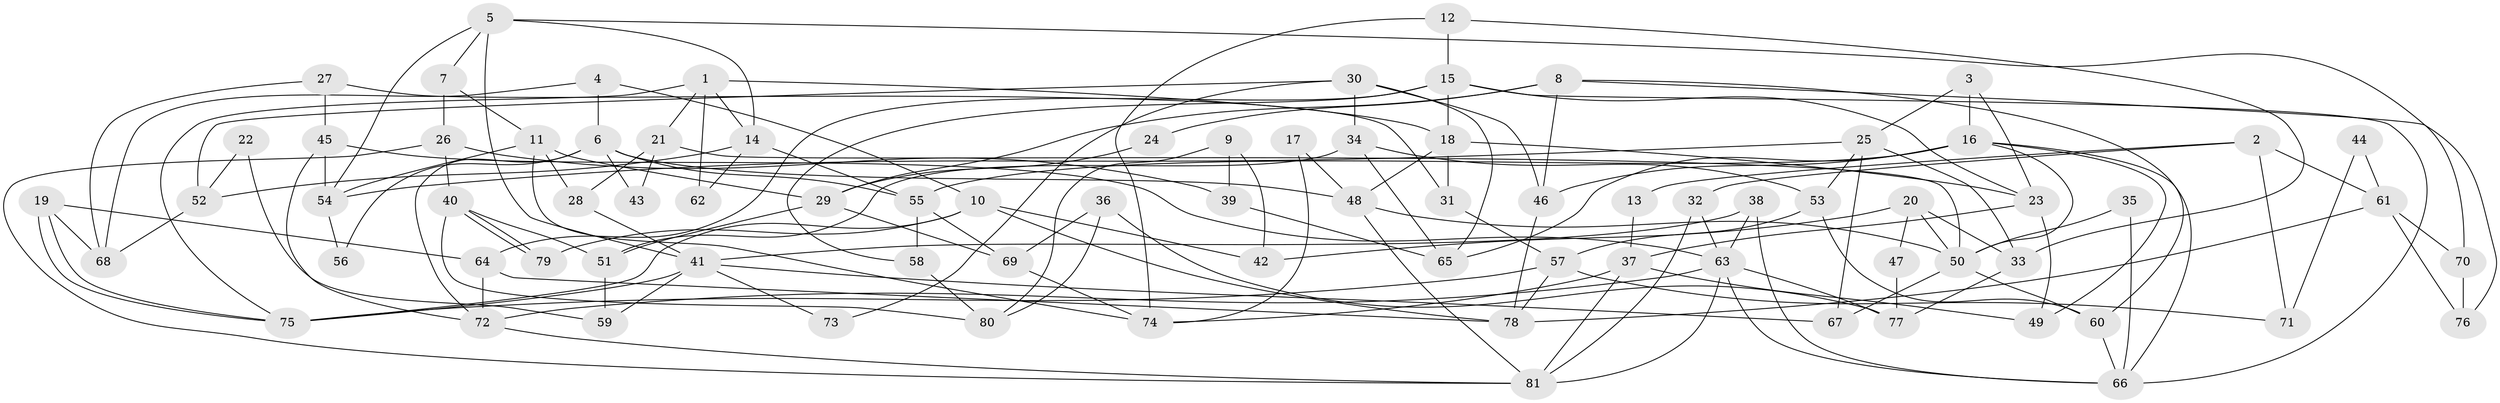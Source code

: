// Generated by graph-tools (version 1.1) at 2025/15/03/09/25 04:15:08]
// undirected, 81 vertices, 162 edges
graph export_dot {
graph [start="1"]
  node [color=gray90,style=filled];
  1;
  2;
  3;
  4;
  5;
  6;
  7;
  8;
  9;
  10;
  11;
  12;
  13;
  14;
  15;
  16;
  17;
  18;
  19;
  20;
  21;
  22;
  23;
  24;
  25;
  26;
  27;
  28;
  29;
  30;
  31;
  32;
  33;
  34;
  35;
  36;
  37;
  38;
  39;
  40;
  41;
  42;
  43;
  44;
  45;
  46;
  47;
  48;
  49;
  50;
  51;
  52;
  53;
  54;
  55;
  56;
  57;
  58;
  59;
  60;
  61;
  62;
  63;
  64;
  65;
  66;
  67;
  68;
  69;
  70;
  71;
  72;
  73;
  74;
  75;
  76;
  77;
  78;
  79;
  80;
  81;
  1 -- 75;
  1 -- 14;
  1 -- 18;
  1 -- 21;
  1 -- 62;
  2 -- 32;
  2 -- 61;
  2 -- 13;
  2 -- 71;
  3 -- 16;
  3 -- 23;
  3 -- 25;
  4 -- 6;
  4 -- 68;
  4 -- 10;
  5 -- 14;
  5 -- 7;
  5 -- 41;
  5 -- 54;
  5 -- 70;
  6 -- 72;
  6 -- 55;
  6 -- 43;
  6 -- 48;
  6 -- 56;
  7 -- 26;
  7 -- 11;
  8 -- 46;
  8 -- 60;
  8 -- 24;
  8 -- 29;
  8 -- 76;
  9 -- 42;
  9 -- 39;
  9 -- 80;
  10 -- 78;
  10 -- 42;
  10 -- 75;
  10 -- 79;
  11 -- 54;
  11 -- 28;
  11 -- 29;
  11 -- 74;
  12 -- 74;
  12 -- 15;
  12 -- 33;
  13 -- 37;
  14 -- 55;
  14 -- 52;
  14 -- 62;
  15 -- 18;
  15 -- 66;
  15 -- 23;
  15 -- 58;
  15 -- 64;
  16 -- 66;
  16 -- 49;
  16 -- 46;
  16 -- 50;
  16 -- 55;
  16 -- 65;
  17 -- 48;
  17 -- 74;
  18 -- 48;
  18 -- 23;
  18 -- 31;
  19 -- 75;
  19 -- 75;
  19 -- 64;
  19 -- 68;
  20 -- 33;
  20 -- 50;
  20 -- 42;
  20 -- 47;
  21 -- 50;
  21 -- 28;
  21 -- 43;
  22 -- 52;
  22 -- 59;
  23 -- 37;
  23 -- 49;
  24 -- 29;
  25 -- 54;
  25 -- 33;
  25 -- 53;
  25 -- 67;
  26 -- 81;
  26 -- 40;
  26 -- 39;
  27 -- 31;
  27 -- 45;
  27 -- 68;
  28 -- 41;
  29 -- 51;
  29 -- 69;
  30 -- 65;
  30 -- 34;
  30 -- 46;
  30 -- 52;
  30 -- 73;
  31 -- 57;
  32 -- 63;
  32 -- 81;
  33 -- 77;
  34 -- 53;
  34 -- 51;
  34 -- 65;
  35 -- 50;
  35 -- 66;
  36 -- 69;
  36 -- 77;
  36 -- 80;
  37 -- 74;
  37 -- 49;
  37 -- 81;
  38 -- 63;
  38 -- 41;
  38 -- 66;
  39 -- 65;
  40 -- 80;
  40 -- 79;
  40 -- 79;
  40 -- 51;
  41 -- 75;
  41 -- 59;
  41 -- 67;
  41 -- 73;
  44 -- 71;
  44 -- 61;
  45 -- 72;
  45 -- 63;
  45 -- 54;
  46 -- 78;
  47 -- 77;
  48 -- 50;
  48 -- 81;
  50 -- 67;
  50 -- 60;
  51 -- 59;
  52 -- 68;
  53 -- 57;
  53 -- 60;
  54 -- 56;
  55 -- 58;
  55 -- 69;
  57 -- 78;
  57 -- 75;
  57 -- 71;
  58 -- 80;
  60 -- 66;
  61 -- 76;
  61 -- 78;
  61 -- 70;
  63 -- 66;
  63 -- 81;
  63 -- 72;
  63 -- 77;
  64 -- 72;
  64 -- 78;
  69 -- 74;
  70 -- 76;
  72 -- 81;
}
